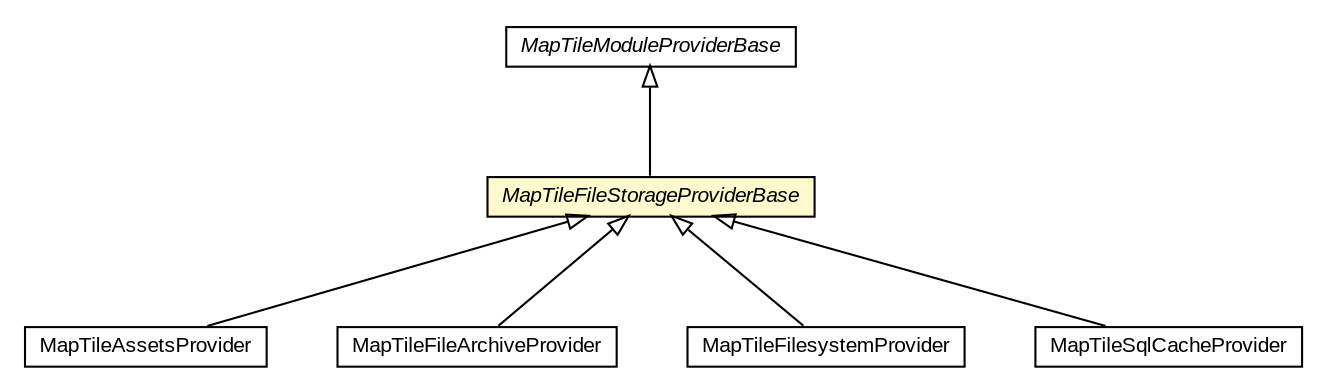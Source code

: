 #!/usr/local/bin/dot
#
# Class diagram 
# Generated by UMLGraph version R5_6-24-gf6e263 (http://www.umlgraph.org/)
#

digraph G {
	edge [fontname="arial",fontsize=10,labelfontname="arial",labelfontsize=10];
	node [fontname="arial",fontsize=10,shape=plaintext];
	nodesep=0.25;
	ranksep=0.5;
	// org.osmdroid.tileprovider.modules.MapTileAssetsProvider
	c29894 [label=<<table title="org.osmdroid.tileprovider.modules.MapTileAssetsProvider" border="0" cellborder="1" cellspacing="0" cellpadding="2" port="p" href="./MapTileAssetsProvider.html">
		<tr><td><table border="0" cellspacing="0" cellpadding="1">
<tr><td align="center" balign="center"> MapTileAssetsProvider </td></tr>
		</table></td></tr>
		</table>>, URL="./MapTileAssetsProvider.html", fontname="arial", fontcolor="black", fontsize=10.0];
	// org.osmdroid.tileprovider.modules.MapTileFileArchiveProvider
	c29898 [label=<<table title="org.osmdroid.tileprovider.modules.MapTileFileArchiveProvider" border="0" cellborder="1" cellspacing="0" cellpadding="2" port="p" href="./MapTileFileArchiveProvider.html">
		<tr><td><table border="0" cellspacing="0" cellpadding="1">
<tr><td align="center" balign="center"> MapTileFileArchiveProvider </td></tr>
		</table></td></tr>
		</table>>, URL="./MapTileFileArchiveProvider.html", fontname="arial", fontcolor="black", fontsize=10.0];
	// org.osmdroid.tileprovider.modules.MapTileFileStorageProviderBase
	c29900 [label=<<table title="org.osmdroid.tileprovider.modules.MapTileFileStorageProviderBase" border="0" cellborder="1" cellspacing="0" cellpadding="2" port="p" bgcolor="lemonChiffon" href="./MapTileFileStorageProviderBase.html">
		<tr><td><table border="0" cellspacing="0" cellpadding="1">
<tr><td align="center" balign="center"><font face="arial italic"> MapTileFileStorageProviderBase </font></td></tr>
		</table></td></tr>
		</table>>, URL="./MapTileFileStorageProviderBase.html", fontname="arial", fontcolor="black", fontsize=10.0];
	// org.osmdroid.tileprovider.modules.MapTileFilesystemProvider
	c29901 [label=<<table title="org.osmdroid.tileprovider.modules.MapTileFilesystemProvider" border="0" cellborder="1" cellspacing="0" cellpadding="2" port="p" href="./MapTileFilesystemProvider.html">
		<tr><td><table border="0" cellspacing="0" cellpadding="1">
<tr><td align="center" balign="center"> MapTileFilesystemProvider </td></tr>
		</table></td></tr>
		</table>>, URL="./MapTileFilesystemProvider.html", fontname="arial", fontcolor="black", fontsize=10.0];
	// org.osmdroid.tileprovider.modules.MapTileModuleProviderBase
	c29903 [label=<<table title="org.osmdroid.tileprovider.modules.MapTileModuleProviderBase" border="0" cellborder="1" cellspacing="0" cellpadding="2" port="p" href="./MapTileModuleProviderBase.html">
		<tr><td><table border="0" cellspacing="0" cellpadding="1">
<tr><td align="center" balign="center"><font face="arial italic"> MapTileModuleProviderBase </font></td></tr>
		</table></td></tr>
		</table>>, URL="./MapTileModuleProviderBase.html", fontname="arial", fontcolor="black", fontsize=10.0];
	// org.osmdroid.tileprovider.modules.MapTileSqlCacheProvider
	c29905 [label=<<table title="org.osmdroid.tileprovider.modules.MapTileSqlCacheProvider" border="0" cellborder="1" cellspacing="0" cellpadding="2" port="p" href="./MapTileSqlCacheProvider.html">
		<tr><td><table border="0" cellspacing="0" cellpadding="1">
<tr><td align="center" balign="center"> MapTileSqlCacheProvider </td></tr>
		</table></td></tr>
		</table>>, URL="./MapTileSqlCacheProvider.html", fontname="arial", fontcolor="black", fontsize=10.0];
	//org.osmdroid.tileprovider.modules.MapTileAssetsProvider extends org.osmdroid.tileprovider.modules.MapTileFileStorageProviderBase
	c29900:p -> c29894:p [dir=back,arrowtail=empty];
	//org.osmdroid.tileprovider.modules.MapTileFileArchiveProvider extends org.osmdroid.tileprovider.modules.MapTileFileStorageProviderBase
	c29900:p -> c29898:p [dir=back,arrowtail=empty];
	//org.osmdroid.tileprovider.modules.MapTileFileStorageProviderBase extends org.osmdroid.tileprovider.modules.MapTileModuleProviderBase
	c29903:p -> c29900:p [dir=back,arrowtail=empty];
	//org.osmdroid.tileprovider.modules.MapTileFilesystemProvider extends org.osmdroid.tileprovider.modules.MapTileFileStorageProviderBase
	c29900:p -> c29901:p [dir=back,arrowtail=empty];
	//org.osmdroid.tileprovider.modules.MapTileSqlCacheProvider extends org.osmdroid.tileprovider.modules.MapTileFileStorageProviderBase
	c29900:p -> c29905:p [dir=back,arrowtail=empty];
}

